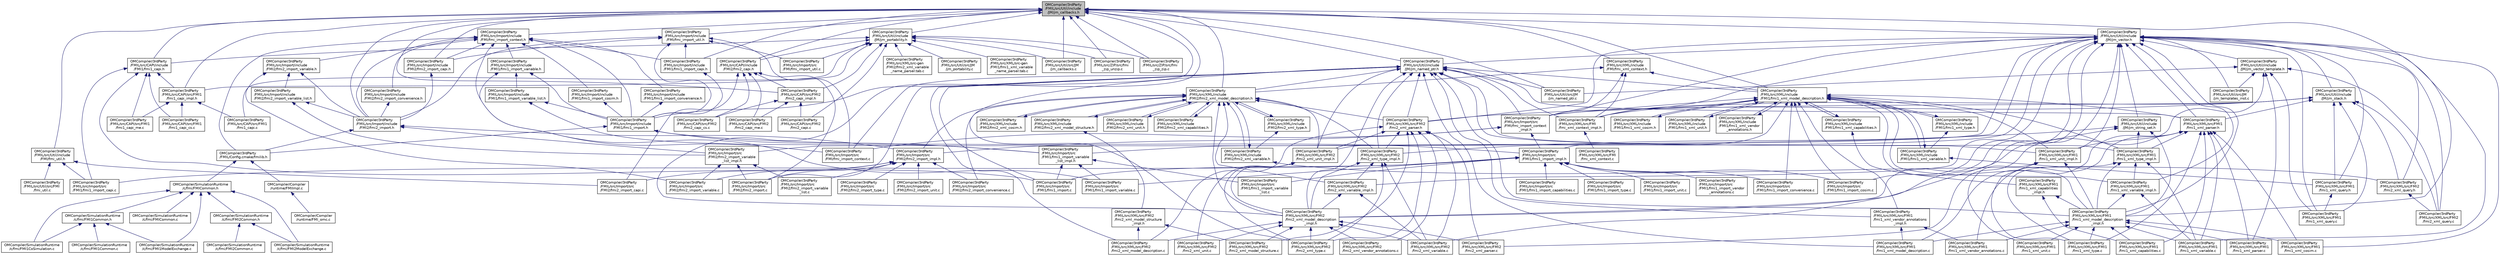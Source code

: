digraph "OMCompiler/3rdParty/FMIL/src/Util/include/JM/jm_callbacks.h"
{
  edge [fontname="Helvetica",fontsize="10",labelfontname="Helvetica",labelfontsize="10"];
  node [fontname="Helvetica",fontsize="10",shape=record];
  Node5 [label="OMCompiler/3rdParty\l/FMIL/src/Util/include\l/JM/jm_callbacks.h",height=0.2,width=0.4,color="black", fillcolor="grey75", style="filled", fontcolor="black"];
  Node5 -> Node6 [dir="back",color="midnightblue",fontsize="10",style="solid",fontname="Helvetica"];
  Node6 [label="OMCompiler/3rdParty\l/FMIL/src/CAPI/include\l/FMI1/fmi1_capi.h",height=0.2,width=0.4,color="black", fillcolor="white", style="filled",URL="$d9/ddf/fmi1__capi_8h.html",tooltip="Public interfaces for the FMI CAPI library. "];
  Node6 -> Node7 [dir="back",color="midnightblue",fontsize="10",style="solid",fontname="Helvetica"];
  Node7 [label="OMCompiler/3rdParty\l/FMIL/src/CAPI/src/FMI1\l/fmi1_capi_cs.c",height=0.2,width=0.4,color="black", fillcolor="white", style="filled",URL="$d7/de8/fmi1__capi__cs_8c.html"];
  Node6 -> Node8 [dir="back",color="midnightblue",fontsize="10",style="solid",fontname="Helvetica"];
  Node8 [label="OMCompiler/3rdParty\l/FMIL/src/CAPI/src/FMI1\l/fmi1_capi_impl.h",height=0.2,width=0.4,color="black", fillcolor="white", style="filled",URL="$d5/d74/fmi1__capi__impl_8h.html"];
  Node8 -> Node9 [dir="back",color="midnightblue",fontsize="10",style="solid",fontname="Helvetica"];
  Node9 [label="OMCompiler/3rdParty\l/FMIL/src/CAPI/src/FMI1\l/fmi1_capi.c",height=0.2,width=0.4,color="black", fillcolor="white", style="filled",URL="$db/da3/fmi1__capi_8c.html"];
  Node8 -> Node7 [dir="back",color="midnightblue",fontsize="10",style="solid",fontname="Helvetica"];
  Node8 -> Node10 [dir="back",color="midnightblue",fontsize="10",style="solid",fontname="Helvetica"];
  Node10 [label="OMCompiler/3rdParty\l/FMIL/src/CAPI/src/FMI1\l/fmi1_capi_me.c",height=0.2,width=0.4,color="black", fillcolor="white", style="filled",URL="$d6/d62/fmi1__capi__me_8c.html"];
  Node6 -> Node10 [dir="back",color="midnightblue",fontsize="10",style="solid",fontname="Helvetica"];
  Node6 -> Node11 [dir="back",color="midnightblue",fontsize="10",style="solid",fontname="Helvetica"];
  Node11 [label="OMCompiler/3rdParty\l/FMIL/src/Import/src\l/FMI1/fmi1_import.c",height=0.2,width=0.4,color="black", fillcolor="white", style="filled",URL="$da/d13/fmi1__import_8c.html"];
  Node6 -> Node12 [dir="back",color="midnightblue",fontsize="10",style="solid",fontname="Helvetica"];
  Node12 [label="OMCompiler/3rdParty\l/FMIL/src/Import/src\l/FMI1/fmi1_import_capi.c",height=0.2,width=0.4,color="black", fillcolor="white", style="filled",URL="$d2/ddd/fmi1__import__capi_8c.html"];
  Node5 -> Node13 [dir="back",color="midnightblue",fontsize="10",style="solid",fontname="Helvetica"];
  Node13 [label="OMCompiler/3rdParty\l/FMIL/src/CAPI/include\l/FMI2/fmi2_capi.h",height=0.2,width=0.4,color="black", fillcolor="white", style="filled",URL="$dc/d0a/fmi2__capi_8h.html",tooltip="Public interfaces for the FMI CAPI library. "];
  Node13 -> Node14 [dir="back",color="midnightblue",fontsize="10",style="solid",fontname="Helvetica"];
  Node14 [label="OMCompiler/3rdParty\l/FMIL/src/CAPI/src/FMI2\l/fmi2_capi_cs.c",height=0.2,width=0.4,color="black", fillcolor="white", style="filled",URL="$d4/d12/fmi2__capi__cs_8c.html"];
  Node13 -> Node15 [dir="back",color="midnightblue",fontsize="10",style="solid",fontname="Helvetica"];
  Node15 [label="OMCompiler/3rdParty\l/FMIL/src/CAPI/src/FMI2\l/fmi2_capi_impl.h",height=0.2,width=0.4,color="black", fillcolor="white", style="filled",URL="$d3/d80/fmi2__capi__impl_8h.html"];
  Node15 -> Node16 [dir="back",color="midnightblue",fontsize="10",style="solid",fontname="Helvetica"];
  Node16 [label="OMCompiler/3rdParty\l/FMIL/src/CAPI/src/FMI2\l/fmi2_capi.c",height=0.2,width=0.4,color="black", fillcolor="white", style="filled",URL="$d2/d69/fmi2__capi_8c.html"];
  Node15 -> Node14 [dir="back",color="midnightblue",fontsize="10",style="solid",fontname="Helvetica"];
  Node15 -> Node17 [dir="back",color="midnightblue",fontsize="10",style="solid",fontname="Helvetica"];
  Node17 [label="OMCompiler/3rdParty\l/FMIL/src/CAPI/src/FMI2\l/fmi2_capi_me.c",height=0.2,width=0.4,color="black", fillcolor="white", style="filled",URL="$d4/da0/fmi2__capi__me_8c.html"];
  Node13 -> Node17 [dir="back",color="midnightblue",fontsize="10",style="solid",fontname="Helvetica"];
  Node13 -> Node18 [dir="back",color="midnightblue",fontsize="10",style="solid",fontname="Helvetica"];
  Node18 [label="OMCompiler/3rdParty\l/FMIL/src/Import/src\l/FMI2/fmi2_import.c",height=0.2,width=0.4,color="black", fillcolor="white", style="filled",URL="$d3/df2/fmi2__import_8c.html"];
  Node13 -> Node19 [dir="back",color="midnightblue",fontsize="10",style="solid",fontname="Helvetica"];
  Node19 [label="OMCompiler/3rdParty\l/FMIL/src/Import/src\l/FMI2/fmi2_import_capi.c",height=0.2,width=0.4,color="black", fillcolor="white", style="filled",URL="$d0/de2/fmi2__import__capi_8c.html"];
  Node5 -> Node8 [dir="back",color="midnightblue",fontsize="10",style="solid",fontname="Helvetica"];
  Node5 -> Node15 [dir="back",color="midnightblue",fontsize="10",style="solid",fontname="Helvetica"];
  Node5 -> Node20 [dir="back",color="midnightblue",fontsize="10",style="solid",fontname="Helvetica"];
  Node20 [label="OMCompiler/3rdParty\l/FMIL/src/Import/include\l/FMI/fmi_import_context.h",height=0.2,width=0.4,color="black", fillcolor="white", style="filled",URL="$d9/de4/fmi__import__context_8h.html",tooltip="Import context is the entry point to the library. It is used to initialize, unzip, get FMI version and start parsing. "];
  Node20 -> Node21 [dir="back",color="midnightblue",fontsize="10",style="solid",fontname="Helvetica"];
  Node21 [label="OMCompiler/3rdParty\l/FMIL/Config.cmake/fmilib.h",height=0.2,width=0.4,color="black", fillcolor="white", style="filled",URL="$db/d4e/fmilib_8h.html",tooltip="Include file to be used in client applications of the FMI Library. "];
  Node21 -> Node22 [dir="back",color="midnightblue",fontsize="10",style="solid",fontname="Helvetica"];
  Node22 [label="OMCompiler/Compiler\l/runtime/FMIImpl.c",height=0.2,width=0.4,color="black", fillcolor="white", style="filled",URL="$df/d24/_f_m_i_impl_8c.html"];
  Node22 -> Node23 [dir="back",color="midnightblue",fontsize="10",style="solid",fontname="Helvetica"];
  Node23 [label="OMCompiler/Compiler\l/runtime/FMI_omc.c",height=0.2,width=0.4,color="black", fillcolor="white", style="filled",URL="$df/d35/_f_m_i__omc_8c.html"];
  Node21 -> Node24 [dir="back",color="midnightblue",fontsize="10",style="solid",fontname="Helvetica"];
  Node24 [label="OMCompiler/SimulationRuntime\l/c/fmi/FMICommon.h",height=0.2,width=0.4,color="black", fillcolor="white", style="filled",URL="$d7/d39/_f_m_i_common_8h.html"];
  Node24 -> Node25 [dir="back",color="midnightblue",fontsize="10",style="solid",fontname="Helvetica"];
  Node25 [label="OMCompiler/SimulationRuntime\l/c/fmi/FMI1Common.h",height=0.2,width=0.4,color="black", fillcolor="white", style="filled",URL="$d3/d64/_f_m_i1_common_8h.html"];
  Node25 -> Node26 [dir="back",color="midnightblue",fontsize="10",style="solid",fontname="Helvetica"];
  Node26 [label="OMCompiler/SimulationRuntime\l/c/fmi/FMI1Common.c",height=0.2,width=0.4,color="black", fillcolor="white", style="filled",URL="$de/dca/_f_m_i1_common_8c.html"];
  Node25 -> Node27 [dir="back",color="midnightblue",fontsize="10",style="solid",fontname="Helvetica"];
  Node27 [label="OMCompiler/SimulationRuntime\l/c/fmi/FMI1CoSimulation.c",height=0.2,width=0.4,color="black", fillcolor="white", style="filled",URL="$d5/d4a/_f_m_i1_co_simulation_8c.html"];
  Node25 -> Node28 [dir="back",color="midnightblue",fontsize="10",style="solid",fontname="Helvetica"];
  Node28 [label="OMCompiler/SimulationRuntime\l/c/fmi/FMI1ModelExchange.c",height=0.2,width=0.4,color="black", fillcolor="white", style="filled",URL="$db/d07/_f_m_i1_model_exchange_8c.html"];
  Node24 -> Node27 [dir="back",color="midnightblue",fontsize="10",style="solid",fontname="Helvetica"];
  Node24 -> Node28 [dir="back",color="midnightblue",fontsize="10",style="solid",fontname="Helvetica"];
  Node24 -> Node29 [dir="back",color="midnightblue",fontsize="10",style="solid",fontname="Helvetica"];
  Node29 [label="OMCompiler/SimulationRuntime\l/c/fmi/FMI2Common.h",height=0.2,width=0.4,color="black", fillcolor="white", style="filled",URL="$d7/d17/_f_m_i2_common_8h.html"];
  Node29 -> Node30 [dir="back",color="midnightblue",fontsize="10",style="solid",fontname="Helvetica"];
  Node30 [label="OMCompiler/SimulationRuntime\l/c/fmi/FMI2Common.c",height=0.2,width=0.4,color="black", fillcolor="white", style="filled",URL="$de/dda/_f_m_i2_common_8c.html"];
  Node29 -> Node31 [dir="back",color="midnightblue",fontsize="10",style="solid",fontname="Helvetica"];
  Node31 [label="OMCompiler/SimulationRuntime\l/c/fmi/FMI2ModelExchange.c",height=0.2,width=0.4,color="black", fillcolor="white", style="filled",URL="$de/d1d/_f_m_i2_model_exchange_8c.html"];
  Node24 -> Node31 [dir="back",color="midnightblue",fontsize="10",style="solid",fontname="Helvetica"];
  Node24 -> Node32 [dir="back",color="midnightblue",fontsize="10",style="solid",fontname="Helvetica"];
  Node32 [label="OMCompiler/SimulationRuntime\l/c/fmi/FMICommon.c",height=0.2,width=0.4,color="black", fillcolor="white", style="filled",URL="$d1/de4/_f_m_i_common_8c.html"];
  Node20 -> Node33 [dir="back",color="midnightblue",fontsize="10",style="solid",fontname="Helvetica"];
  Node33 [label="OMCompiler/3rdParty\l/FMIL/src/Import/include\l/FMI1/fmi1_import.h",height=0.2,width=0.4,color="black", fillcolor="white", style="filled",URL="$d2/d2f/fmi1__import_8h.html",tooltip="Public interface to the FMI import C-library. "];
  Node33 -> Node21 [dir="back",color="midnightblue",fontsize="10",style="solid",fontname="Helvetica"];
  Node33 -> Node34 [dir="back",color="midnightblue",fontsize="10",style="solid",fontname="Helvetica"];
  Node34 [label="OMCompiler/3rdParty\l/FMIL/src/Import/src\l/FMI1/fmi1_import_impl.h",height=0.2,width=0.4,color="black", fillcolor="white", style="filled",URL="$d8/d74/fmi1__import__impl_8h.html"];
  Node34 -> Node11 [dir="back",color="midnightblue",fontsize="10",style="solid",fontname="Helvetica"];
  Node34 -> Node35 [dir="back",color="midnightblue",fontsize="10",style="solid",fontname="Helvetica"];
  Node35 [label="OMCompiler/3rdParty\l/FMIL/src/Import/src\l/FMI1/fmi1_import_capabilities.c",height=0.2,width=0.4,color="black", fillcolor="white", style="filled",URL="$df/d8f/fmi1__import__capabilities_8c.html"];
  Node34 -> Node12 [dir="back",color="midnightblue",fontsize="10",style="solid",fontname="Helvetica"];
  Node34 -> Node36 [dir="back",color="midnightblue",fontsize="10",style="solid",fontname="Helvetica"];
  Node36 [label="OMCompiler/3rdParty\l/FMIL/src/Import/src\l/FMI1/fmi1_import_convenience.c",height=0.2,width=0.4,color="black", fillcolor="white", style="filled",URL="$dc/d11/fmi1__import__convenience_8c.html"];
  Node34 -> Node37 [dir="back",color="midnightblue",fontsize="10",style="solid",fontname="Helvetica"];
  Node37 [label="OMCompiler/3rdParty\l/FMIL/src/Import/src\l/FMI1/fmi1_import_cosim.c",height=0.2,width=0.4,color="black", fillcolor="white", style="filled",URL="$d5/d95/fmi1__import__cosim_8c.html"];
  Node34 -> Node38 [dir="back",color="midnightblue",fontsize="10",style="solid",fontname="Helvetica"];
  Node38 [label="OMCompiler/3rdParty\l/FMIL/src/Import/src\l/FMI1/fmi1_import_type.c",height=0.2,width=0.4,color="black", fillcolor="white", style="filled",URL="$dd/dd9/fmi1__import__type_8c.html"];
  Node34 -> Node39 [dir="back",color="midnightblue",fontsize="10",style="solid",fontname="Helvetica"];
  Node39 [label="OMCompiler/3rdParty\l/FMIL/src/Import/src\l/FMI1/fmi1_import_unit.c",height=0.2,width=0.4,color="black", fillcolor="white", style="filled",URL="$dd/d32/fmi1__import__unit_8c.html"];
  Node34 -> Node40 [dir="back",color="midnightblue",fontsize="10",style="solid",fontname="Helvetica"];
  Node40 [label="OMCompiler/3rdParty\l/FMIL/src/Import/src\l/FMI1/fmi1_import_variable.c",height=0.2,width=0.4,color="black", fillcolor="white", style="filled",URL="$d2/d8e/fmi1__import__variable_8c.html",tooltip="Methods to handle fmi1_import_variable_t. "];
  Node34 -> Node41 [dir="back",color="midnightblue",fontsize="10",style="solid",fontname="Helvetica"];
  Node41 [label="OMCompiler/3rdParty\l/FMIL/src/Import/src\l/FMI1/fmi1_import_variable\l_list.c",height=0.2,width=0.4,color="black", fillcolor="white", style="filled",URL="$d0/d91/fmi1__import__variable__list_8c.html"];
  Node34 -> Node42 [dir="back",color="midnightblue",fontsize="10",style="solid",fontname="Helvetica"];
  Node42 [label="OMCompiler/3rdParty\l/FMIL/src/Import/src\l/FMI1/fmi1_import_vendor\l_annotations.c",height=0.2,width=0.4,color="black", fillcolor="white", style="filled",URL="$db/d4e/fmi1__import__vendor__annotations_8c.html"];
  Node33 -> Node43 [dir="back",color="midnightblue",fontsize="10",style="solid",fontname="Helvetica"];
  Node43 [label="OMCompiler/3rdParty\l/FMIL/src/Import/src\l/FMI1/fmi1_import_variable\l_list_impl.h",height=0.2,width=0.4,color="black", fillcolor="white", style="filled",URL="$dd/d33/fmi1__import__variable__list__impl_8h.html"];
  Node43 -> Node11 [dir="back",color="midnightblue",fontsize="10",style="solid",fontname="Helvetica"];
  Node43 -> Node40 [dir="back",color="midnightblue",fontsize="10",style="solid",fontname="Helvetica"];
  Node43 -> Node41 [dir="back",color="midnightblue",fontsize="10",style="solid",fontname="Helvetica"];
  Node20 -> Node44 [dir="back",color="midnightblue",fontsize="10",style="solid",fontname="Helvetica"];
  Node44 [label="OMCompiler/3rdParty\l/FMIL/src/Import/include\l/FMI1/fmi1_import_variable.h",height=0.2,width=0.4,color="black", fillcolor="white", style="filled",URL="$da/d33/fmi1__import__variable_8h.html",tooltip="Public interface to the FMI import C-library. Handling of model variables. "];
  Node44 -> Node33 [dir="back",color="midnightblue",fontsize="10",style="solid",fontname="Helvetica"];
  Node44 -> Node45 [dir="back",color="midnightblue",fontsize="10",style="solid",fontname="Helvetica"];
  Node45 [label="OMCompiler/3rdParty\l/FMIL/src/Import/include\l/FMI1/fmi1_import_variable_list.h",height=0.2,width=0.4,color="black", fillcolor="white", style="filled",URL="$dd/d89/fmi1__import__variable__list_8h.html",tooltip="Public interface to the FMI XML C-library. Handling of variable lists. "];
  Node45 -> Node33 [dir="back",color="midnightblue",fontsize="10",style="solid",fontname="Helvetica"];
  Node45 -> Node43 [dir="back",color="midnightblue",fontsize="10",style="solid",fontname="Helvetica"];
  Node44 -> Node40 [dir="back",color="midnightblue",fontsize="10",style="solid",fontname="Helvetica"];
  Node20 -> Node46 [dir="back",color="midnightblue",fontsize="10",style="solid",fontname="Helvetica"];
  Node46 [label="OMCompiler/3rdParty\l/FMIL/src/Import/include\l/FMI1/fmi1_import_capi.h",height=0.2,width=0.4,color="black", fillcolor="white", style="filled",URL="$d6/dfc/fmi1__import__capi_8h.html"];
  Node46 -> Node33 [dir="back",color="midnightblue",fontsize="10",style="solid",fontname="Helvetica"];
  Node20 -> Node47 [dir="back",color="midnightblue",fontsize="10",style="solid",fontname="Helvetica"];
  Node47 [label="OMCompiler/3rdParty\l/FMIL/src/Import/include\l/FMI1/fmi1_import_convenience.h",height=0.2,width=0.4,color="black", fillcolor="white", style="filled",URL="$d6/d66/fmi1__import__convenience_8h.html",tooltip="Public interface to the FMI import C-library. Convenience functions. "];
  Node47 -> Node33 [dir="back",color="midnightblue",fontsize="10",style="solid",fontname="Helvetica"];
  Node20 -> Node48 [dir="back",color="midnightblue",fontsize="10",style="solid",fontname="Helvetica"];
  Node48 [label="OMCompiler/3rdParty\l/FMIL/src/Import/include\l/FMI1/fmi1_import_cosim.h",height=0.2,width=0.4,color="black", fillcolor="white", style="filled",URL="$de/de5/fmi1__import__cosim_8h.html"];
  Node48 -> Node33 [dir="back",color="midnightblue",fontsize="10",style="solid",fontname="Helvetica"];
  Node20 -> Node49 [dir="back",color="midnightblue",fontsize="10",style="solid",fontname="Helvetica"];
  Node49 [label="OMCompiler/3rdParty\l/FMIL/src/Import/include\l/FMI2/fmi2_import.h",height=0.2,width=0.4,color="black", fillcolor="white", style="filled",URL="$d6/d11/fmi2__import_8h.html",tooltip="Public interface to the FMI import C-library. "];
  Node49 -> Node21 [dir="back",color="midnightblue",fontsize="10",style="solid",fontname="Helvetica"];
  Node49 -> Node50 [dir="back",color="midnightblue",fontsize="10",style="solid",fontname="Helvetica"];
  Node50 [label="OMCompiler/3rdParty\l/FMIL/src/Import/src\l/FMI2/fmi2_import_impl.h",height=0.2,width=0.4,color="black", fillcolor="white", style="filled",URL="$d2/dd7/fmi2__import__impl_8h.html"];
  Node50 -> Node18 [dir="back",color="midnightblue",fontsize="10",style="solid",fontname="Helvetica"];
  Node50 -> Node19 [dir="back",color="midnightblue",fontsize="10",style="solid",fontname="Helvetica"];
  Node50 -> Node51 [dir="back",color="midnightblue",fontsize="10",style="solid",fontname="Helvetica"];
  Node51 [label="OMCompiler/3rdParty\l/FMIL/src/Import/src\l/FMI2/fmi2_import_convenience.c",height=0.2,width=0.4,color="black", fillcolor="white", style="filled",URL="$de/d3e/fmi2__import__convenience_8c.html"];
  Node50 -> Node52 [dir="back",color="midnightblue",fontsize="10",style="solid",fontname="Helvetica"];
  Node52 [label="OMCompiler/3rdParty\l/FMIL/src/Import/src\l/FMI2/fmi2_import_type.c",height=0.2,width=0.4,color="black", fillcolor="white", style="filled",URL="$db/d39/fmi2__import__type_8c.html"];
  Node50 -> Node53 [dir="back",color="midnightblue",fontsize="10",style="solid",fontname="Helvetica"];
  Node53 [label="OMCompiler/3rdParty\l/FMIL/src/Import/src\l/FMI2/fmi2_import_unit.c",height=0.2,width=0.4,color="black", fillcolor="white", style="filled",URL="$da/d5e/fmi2__import__unit_8c.html"];
  Node50 -> Node54 [dir="back",color="midnightblue",fontsize="10",style="solid",fontname="Helvetica"];
  Node54 [label="OMCompiler/3rdParty\l/FMIL/src/Import/src\l/FMI2/fmi2_import_variable.c",height=0.2,width=0.4,color="black", fillcolor="white", style="filled",URL="$d7/d5f/fmi2__import__variable_8c.html",tooltip="Methods to handle fmi2_import_variable_t. "];
  Node50 -> Node55 [dir="back",color="midnightblue",fontsize="10",style="solid",fontname="Helvetica"];
  Node55 [label="OMCompiler/3rdParty\l/FMIL/src/Import/src\l/FMI2/fmi2_import_variable\l_list.c",height=0.2,width=0.4,color="black", fillcolor="white", style="filled",URL="$d4/d63/fmi2__import__variable__list_8c.html"];
  Node49 -> Node56 [dir="back",color="midnightblue",fontsize="10",style="solid",fontname="Helvetica"];
  Node56 [label="OMCompiler/3rdParty\l/FMIL/src/Import/src\l/FMI2/fmi2_import_variable\l_list_impl.h",height=0.2,width=0.4,color="black", fillcolor="white", style="filled",URL="$da/dd3/fmi2__import__variable__list__impl_8h.html"];
  Node56 -> Node18 [dir="back",color="midnightblue",fontsize="10",style="solid",fontname="Helvetica"];
  Node56 -> Node54 [dir="back",color="midnightblue",fontsize="10",style="solid",fontname="Helvetica"];
  Node56 -> Node55 [dir="back",color="midnightblue",fontsize="10",style="solid",fontname="Helvetica"];
  Node20 -> Node57 [dir="back",color="midnightblue",fontsize="10",style="solid",fontname="Helvetica"];
  Node57 [label="OMCompiler/3rdParty\l/FMIL/src/Import/include\l/FMI2/fmi2_import_variable.h",height=0.2,width=0.4,color="black", fillcolor="white", style="filled",URL="$d1/da2/fmi2__import__variable_8h.html",tooltip="Public interface to the FMI import C-library. Handling of model variables. "];
  Node57 -> Node49 [dir="back",color="midnightblue",fontsize="10",style="solid",fontname="Helvetica"];
  Node57 -> Node58 [dir="back",color="midnightblue",fontsize="10",style="solid",fontname="Helvetica"];
  Node58 [label="OMCompiler/3rdParty\l/FMIL/src/Import/include\l/FMI2/fmi2_import_variable_list.h",height=0.2,width=0.4,color="black", fillcolor="white", style="filled",URL="$da/d11/fmi2__import__variable__list_8h.html",tooltip="Public interface to the FMI XML C-library. Handling of variable lists. "];
  Node58 -> Node49 [dir="back",color="midnightblue",fontsize="10",style="solid",fontname="Helvetica"];
  Node58 -> Node56 [dir="back",color="midnightblue",fontsize="10",style="solid",fontname="Helvetica"];
  Node57 -> Node54 [dir="back",color="midnightblue",fontsize="10",style="solid",fontname="Helvetica"];
  Node20 -> Node59 [dir="back",color="midnightblue",fontsize="10",style="solid",fontname="Helvetica"];
  Node59 [label="OMCompiler/3rdParty\l/FMIL/src/Import/include\l/FMI2/fmi2_import_capi.h",height=0.2,width=0.4,color="black", fillcolor="white", style="filled",URL="$db/d55/fmi2__import__capi_8h.html"];
  Node59 -> Node49 [dir="back",color="midnightblue",fontsize="10",style="solid",fontname="Helvetica"];
  Node20 -> Node60 [dir="back",color="midnightblue",fontsize="10",style="solid",fontname="Helvetica"];
  Node60 [label="OMCompiler/3rdParty\l/FMIL/src/Import/include\l/FMI2/fmi2_import_convenience.h",height=0.2,width=0.4,color="black", fillcolor="white", style="filled",URL="$d7/d98/fmi2__import__convenience_8h.html",tooltip="Public interface to the FMI import C-library. Convenience functions. "];
  Node60 -> Node49 [dir="back",color="midnightblue",fontsize="10",style="solid",fontname="Helvetica"];
  Node20 -> Node61 [dir="back",color="midnightblue",fontsize="10",style="solid",fontname="Helvetica"];
  Node61 [label="OMCompiler/3rdParty\l/FMIL/src/Import/src\l/FMI/fmi_import_context.c",height=0.2,width=0.4,color="black", fillcolor="white", style="filled",URL="$dd/d3b/fmi__import__context_8c.html"];
  Node5 -> Node62 [dir="back",color="midnightblue",fontsize="10",style="solid",fontname="Helvetica"];
  Node62 [label="OMCompiler/3rdParty\l/FMIL/src/Import/include\l/FMI/fmi_import_util.h",height=0.2,width=0.4,color="black", fillcolor="white", style="filled",URL="$d0/d4f/fmi__import__util_8h.html"];
  Node62 -> Node33 [dir="back",color="midnightblue",fontsize="10",style="solid",fontname="Helvetica"];
  Node62 -> Node46 [dir="back",color="midnightblue",fontsize="10",style="solid",fontname="Helvetica"];
  Node62 -> Node49 [dir="back",color="midnightblue",fontsize="10",style="solid",fontname="Helvetica"];
  Node62 -> Node59 [dir="back",color="midnightblue",fontsize="10",style="solid",fontname="Helvetica"];
  Node62 -> Node61 [dir="back",color="midnightblue",fontsize="10",style="solid",fontname="Helvetica"];
  Node62 -> Node63 [dir="back",color="midnightblue",fontsize="10",style="solid",fontname="Helvetica"];
  Node63 [label="OMCompiler/3rdParty\l/FMIL/src/Import/src\l/FMI/fmi_import_util.c",height=0.2,width=0.4,color="black", fillcolor="white", style="filled",URL="$d4/d35/fmi__import__util_8c.html"];
  Node5 -> Node33 [dir="back",color="midnightblue",fontsize="10",style="solid",fontname="Helvetica"];
  Node5 -> Node46 [dir="back",color="midnightblue",fontsize="10",style="solid",fontname="Helvetica"];
  Node5 -> Node49 [dir="back",color="midnightblue",fontsize="10",style="solid",fontname="Helvetica"];
  Node5 -> Node59 [dir="back",color="midnightblue",fontsize="10",style="solid",fontname="Helvetica"];
  Node5 -> Node64 [dir="back",color="midnightblue",fontsize="10",style="solid",fontname="Helvetica"];
  Node64 [label="OMCompiler/3rdParty\l/FMIL/src/Util/include\l/FMI/fmi_util.h",height=0.2,width=0.4,color="black", fillcolor="white", style="filled",URL="$df/dcc/fmi__util_8h.html",tooltip="Some low-level utility functions suitable for all standards. "];
  Node64 -> Node12 [dir="back",color="midnightblue",fontsize="10",style="solid",fontname="Helvetica"];
  Node64 -> Node19 [dir="back",color="midnightblue",fontsize="10",style="solid",fontname="Helvetica"];
  Node64 -> Node65 [dir="back",color="midnightblue",fontsize="10",style="solid",fontname="Helvetica"];
  Node65 [label="OMCompiler/3rdParty\l/FMIL/src/Util/src/FMI\l/fmi_util.c",height=0.2,width=0.4,color="black", fillcolor="white", style="filled",URL="$d3/d9f/fmi__util_8c.html"];
  Node5 -> Node66 [dir="back",color="midnightblue",fontsize="10",style="solid",fontname="Helvetica"];
  Node66 [label="OMCompiler/3rdParty\l/FMIL/src/Util/include\l/JM/jm_vector.h",height=0.2,width=0.4,color="black", fillcolor="white", style="filled",URL="$d9/d78/jm__vector_8h.html"];
  Node66 -> Node67 [dir="back",color="midnightblue",fontsize="10",style="solid",fontname="Helvetica"];
  Node67 [label="OMCompiler/3rdParty\l/FMIL/src/Import/src\l/FMI/fmi_import_context\l_impl.h",height=0.2,width=0.4,color="black", fillcolor="white", style="filled",URL="$d8/d00/fmi__import__context__impl_8h.html"];
  Node67 -> Node61 [dir="back",color="midnightblue",fontsize="10",style="solid",fontname="Helvetica"];
  Node67 -> Node34 [dir="back",color="midnightblue",fontsize="10",style="solid",fontname="Helvetica"];
  Node67 -> Node50 [dir="back",color="midnightblue",fontsize="10",style="solid",fontname="Helvetica"];
  Node66 -> Node43 [dir="back",color="midnightblue",fontsize="10",style="solid",fontname="Helvetica"];
  Node66 -> Node37 [dir="back",color="midnightblue",fontsize="10",style="solid",fontname="Helvetica"];
  Node66 -> Node56 [dir="back",color="midnightblue",fontsize="10",style="solid",fontname="Helvetica"];
  Node66 -> Node68 [dir="back",color="midnightblue",fontsize="10",style="solid",fontname="Helvetica"];
  Node68 [label="OMCompiler/3rdParty\l/FMIL/src/Util/include\l/JM/jm_named_ptr.h",height=0.2,width=0.4,color="black", fillcolor="white", style="filled",URL="$d8/d33/jm__named__ptr_8h.html"];
  Node68 -> Node61 [dir="back",color="midnightblue",fontsize="10",style="solid",fontname="Helvetica"];
  Node68 -> Node67 [dir="back",color="midnightblue",fontsize="10",style="solid",fontname="Helvetica"];
  Node68 -> Node11 [dir="back",color="midnightblue",fontsize="10",style="solid",fontname="Helvetica"];
  Node68 -> Node18 [dir="back",color="midnightblue",fontsize="10",style="solid",fontname="Helvetica"];
  Node68 -> Node69 [dir="back",color="midnightblue",fontsize="10",style="solid",fontname="Helvetica"];
  Node69 [label="OMCompiler/3rdParty\l/FMIL/src/Util/src/JM\l/jm_named_ptr.c",height=0.2,width=0.4,color="black", fillcolor="white", style="filled",URL="$d8/d70/jm__named__ptr_8c.html"];
  Node68 -> Node70 [dir="back",color="midnightblue",fontsize="10",style="solid",fontname="Helvetica"];
  Node70 [label="OMCompiler/3rdParty\l/FMIL/src/XML/include\l/FMI1/fmi1_xml_model_description.h",height=0.2,width=0.4,color="black", fillcolor="white", style="filled",URL="$d9/d25/fmi1__xml__model__description_8h.html",tooltip="Public interface to the FMI XML C-library. "];
  Node70 -> Node67 [dir="back",color="midnightblue",fontsize="10",style="solid",fontname="Helvetica"];
  Node70 -> Node34 [dir="back",color="midnightblue",fontsize="10",style="solid",fontname="Helvetica"];
  Node70 -> Node36 [dir="back",color="midnightblue",fontsize="10",style="solid",fontname="Helvetica"];
  Node70 -> Node37 [dir="back",color="midnightblue",fontsize="10",style="solid",fontname="Helvetica"];
  Node70 -> Node71 [dir="back",color="midnightblue",fontsize="10",style="solid",fontname="Helvetica"];
  Node71 [label="OMCompiler/3rdParty\l/FMIL/src/XML/include\l/FMI1/fmi1_xml_capabilities.h",height=0.2,width=0.4,color="black", fillcolor="white", style="filled",URL="$dd/d6d/fmi1__xml__capabilities_8h.html"];
  Node71 -> Node70 [dir="back",color="midnightblue",fontsize="10",style="solid",fontname="Helvetica"];
  Node71 -> Node72 [dir="back",color="midnightblue",fontsize="10",style="solid",fontname="Helvetica"];
  Node72 [label="OMCompiler/3rdParty\l/FMIL/src/XML/src/FMI1\l/fmi1_xml_capabilities\l_impl.h",height=0.2,width=0.4,color="black", fillcolor="white", style="filled",URL="$d2/d6d/fmi1__xml__capabilities__impl_8h.html"];
  Node72 -> Node73 [dir="back",color="midnightblue",fontsize="10",style="solid",fontname="Helvetica"];
  Node73 [label="OMCompiler/3rdParty\l/FMIL/src/XML/src/FMI1\l/fmi1_xml_capabilities.c",height=0.2,width=0.4,color="black", fillcolor="white", style="filled",URL="$d8/d3b/fmi1__xml__capabilities_8c.html"];
  Node72 -> Node74 [dir="back",color="midnightblue",fontsize="10",style="solid",fontname="Helvetica"];
  Node74 [label="OMCompiler/3rdParty\l/FMIL/src/XML/src/FMI1\l/fmi1_xml_model_description\l_impl.h",height=0.2,width=0.4,color="black", fillcolor="white", style="filled",URL="$df/da7/fmi1__xml__model__description__impl_8h.html"];
  Node74 -> Node73 [dir="back",color="midnightblue",fontsize="10",style="solid",fontname="Helvetica"];
  Node74 -> Node75 [dir="back",color="midnightblue",fontsize="10",style="solid",fontname="Helvetica"];
  Node75 [label="OMCompiler/3rdParty\l/FMIL/src/XML/src/FMI1\l/fmi1_xml_cosim.c",height=0.2,width=0.4,color="black", fillcolor="white", style="filled",URL="$db/d5b/fmi1__xml__cosim_8c.html"];
  Node74 -> Node76 [dir="back",color="midnightblue",fontsize="10",style="solid",fontname="Helvetica"];
  Node76 [label="OMCompiler/3rdParty\l/FMIL/src/XML/src/FMI1\l/fmi1_xml_model_description.c",height=0.2,width=0.4,color="black", fillcolor="white", style="filled",URL="$dd/da3/fmi1__xml__model__description_8c.html"];
  Node74 -> Node77 [dir="back",color="midnightblue",fontsize="10",style="solid",fontname="Helvetica"];
  Node77 [label="OMCompiler/3rdParty\l/FMIL/src/XML/src/FMI1\l/fmi1_xml_parser.c",height=0.2,width=0.4,color="black", fillcolor="white", style="filled",URL="$d0/d34/fmi1__xml__parser_8c.html"];
  Node74 -> Node78 [dir="back",color="midnightblue",fontsize="10",style="solid",fontname="Helvetica"];
  Node78 [label="OMCompiler/3rdParty\l/FMIL/src/XML/src/FMI1\l/fmi1_xml_type.c",height=0.2,width=0.4,color="black", fillcolor="white", style="filled",URL="$d2/d37/fmi1__xml__type_8c.html"];
  Node74 -> Node79 [dir="back",color="midnightblue",fontsize="10",style="solid",fontname="Helvetica"];
  Node79 [label="OMCompiler/3rdParty\l/FMIL/src/XML/src/FMI1\l/fmi1_xml_unit.c",height=0.2,width=0.4,color="black", fillcolor="white", style="filled",URL="$da/d8a/fmi1__xml__unit_8c.html"];
  Node74 -> Node80 [dir="back",color="midnightblue",fontsize="10",style="solid",fontname="Helvetica"];
  Node80 [label="OMCompiler/3rdParty\l/FMIL/src/XML/src/FMI1\l/fmi1_xml_variable.c",height=0.2,width=0.4,color="black", fillcolor="white", style="filled",URL="$d9/d42/fmi1__xml__variable_8c.html"];
  Node74 -> Node81 [dir="back",color="midnightblue",fontsize="10",style="solid",fontname="Helvetica"];
  Node81 [label="OMCompiler/3rdParty\l/FMIL/src/XML/src/FMI1\l/fmi1_xml_vendor_annotations.c",height=0.2,width=0.4,color="black", fillcolor="white", style="filled",URL="$de/de6/fmi1__xml__vendor__annotations_8c.html"];
  Node70 -> Node82 [dir="back",color="midnightblue",fontsize="10",style="solid",fontname="Helvetica"];
  Node82 [label="OMCompiler/3rdParty\l/FMIL/src/XML/include\l/FMI1/fmi1_xml_cosim.h",height=0.2,width=0.4,color="black", fillcolor="white", style="filled",URL="$d1/d87/fmi1__xml__cosim_8h.html"];
  Node82 -> Node70 [dir="back",color="midnightblue",fontsize="10",style="solid",fontname="Helvetica"];
  Node70 -> Node83 [dir="back",color="midnightblue",fontsize="10",style="solid",fontname="Helvetica"];
  Node83 [label="OMCompiler/3rdParty\l/FMIL/src/XML/include\l/FMI1/fmi1_xml_type.h",height=0.2,width=0.4,color="black", fillcolor="white", style="filled",URL="$da/da1/fmi1__xml__type_8h.html",tooltip="Public interface to the FMI XML C-library: variable types handling. "];
  Node83 -> Node70 [dir="back",color="midnightblue",fontsize="10",style="solid",fontname="Helvetica"];
  Node83 -> Node84 [dir="back",color="midnightblue",fontsize="10",style="solid",fontname="Helvetica"];
  Node84 [label="OMCompiler/3rdParty\l/FMIL/src/XML/include\l/FMI1/fmi1_xml_variable.h",height=0.2,width=0.4,color="black", fillcolor="white", style="filled",URL="$d5/d36/fmi1__xml__variable_8h.html",tooltip="Public interface to the FMI XML C-library. Handling of model variables. "];
  Node84 -> Node70 [dir="back",color="midnightblue",fontsize="10",style="solid",fontname="Helvetica"];
  Node84 -> Node85 [dir="back",color="midnightblue",fontsize="10",style="solid",fontname="Helvetica"];
  Node85 [label="OMCompiler/3rdParty\l/FMIL/src/XML/src/FMI1\l/fmi1_xml_query.h",height=0.2,width=0.4,color="black", fillcolor="white", style="filled",URL="$d2/d11/fmi1__xml__query_8h.html"];
  Node85 -> Node86 [dir="back",color="midnightblue",fontsize="10",style="solid",fontname="Helvetica"];
  Node86 [label="OMCompiler/3rdParty\l/FMIL/src/XML/src/FMI1\l/fmi1_xml_query.c",height=0.2,width=0.4,color="black", fillcolor="white", style="filled",URL="$d2/dfd/fmi1__xml__query_8c.html"];
  Node70 -> Node87 [dir="back",color="midnightblue",fontsize="10",style="solid",fontname="Helvetica"];
  Node87 [label="OMCompiler/3rdParty\l/FMIL/src/XML/include\l/FMI1/fmi1_xml_unit.h",height=0.2,width=0.4,color="black", fillcolor="white", style="filled",URL="$d6/db6/fmi1__xml__unit_8h.html",tooltip="Public interface to the FMI XML C-library. Handling of variable units. "];
  Node87 -> Node70 [dir="back",color="midnightblue",fontsize="10",style="solid",fontname="Helvetica"];
  Node70 -> Node84 [dir="back",color="midnightblue",fontsize="10",style="solid",fontname="Helvetica"];
  Node70 -> Node88 [dir="back",color="midnightblue",fontsize="10",style="solid",fontname="Helvetica"];
  Node88 [label="OMCompiler/3rdParty\l/FMIL/src/XML/include\l/FMI1/fmi1_xml_vendor\l_annotations.h",height=0.2,width=0.4,color="black", fillcolor="white", style="filled",URL="$d7/d1f/fmi1__xml__vendor__annotations_8h.html",tooltip="Public interface to the FMI XML C-library. Handling of vendor annotations. "];
  Node88 -> Node70 [dir="back",color="midnightblue",fontsize="10",style="solid",fontname="Helvetica"];
  Node70 -> Node89 [dir="back",color="midnightblue",fontsize="10",style="solid",fontname="Helvetica"];
  Node89 [label="OMCompiler/3rdParty\l/FMIL/src/XML/src/FMI\l/fmi_xml_context_impl.h",height=0.2,width=0.4,color="black", fillcolor="white", style="filled",URL="$d8/dee/fmi__xml__context__impl_8h.html"];
  Node89 -> Node90 [dir="back",color="midnightblue",fontsize="10",style="solid",fontname="Helvetica"];
  Node90 [label="OMCompiler/3rdParty\l/FMIL/src/XML/src/FMI\l/fmi_xml_context.c",height=0.2,width=0.4,color="black", fillcolor="white", style="filled",URL="$d8/ddf/fmi__xml__context_8c.html"];
  Node70 -> Node91 [dir="back",color="midnightblue",fontsize="10",style="solid",fontname="Helvetica"];
  Node91 [label="OMCompiler/3rdParty\l/FMIL/src/XML/src/FMI1\l/fmi1_xml_parser.h",height=0.2,width=0.4,color="black", fillcolor="white", style="filled",URL="$d2/d7d/fmi1__xml__parser_8h.html"];
  Node91 -> Node73 [dir="back",color="midnightblue",fontsize="10",style="solid",fontname="Helvetica"];
  Node91 -> Node92 [dir="back",color="midnightblue",fontsize="10",style="solid",fontname="Helvetica"];
  Node92 [label="OMCompiler/3rdParty\l/FMIL/src/XML/src/FMI1\l/fmi1_xml_unit_impl.h",height=0.2,width=0.4,color="black", fillcolor="white", style="filled",URL="$dd/d45/fmi1__xml__unit__impl_8h.html"];
  Node92 -> Node74 [dir="back",color="midnightblue",fontsize="10",style="solid",fontname="Helvetica"];
  Node92 -> Node78 [dir="back",color="midnightblue",fontsize="10",style="solid",fontname="Helvetica"];
  Node92 -> Node79 [dir="back",color="midnightblue",fontsize="10",style="solid",fontname="Helvetica"];
  Node91 -> Node93 [dir="back",color="midnightblue",fontsize="10",style="solid",fontname="Helvetica"];
  Node93 [label="OMCompiler/3rdParty\l/FMIL/src/XML/src/FMI1\l/fmi1_xml_type_impl.h",height=0.2,width=0.4,color="black", fillcolor="white", style="filled",URL="$d5/d0a/fmi1__xml__type__impl_8h.html"];
  Node93 -> Node74 [dir="back",color="midnightblue",fontsize="10",style="solid",fontname="Helvetica"];
  Node93 -> Node94 [dir="back",color="midnightblue",fontsize="10",style="solid",fontname="Helvetica"];
  Node94 [label="OMCompiler/3rdParty\l/FMIL/src/XML/src/FMI1\l/fmi1_xml_variable_impl.h",height=0.2,width=0.4,color="black", fillcolor="white", style="filled",URL="$da/d8d/fmi1__xml__variable__impl_8h.html"];
  Node94 -> Node74 [dir="back",color="midnightblue",fontsize="10",style="solid",fontname="Helvetica"];
  Node94 -> Node80 [dir="back",color="midnightblue",fontsize="10",style="solid",fontname="Helvetica"];
  Node93 -> Node78 [dir="back",color="midnightblue",fontsize="10",style="solid",fontname="Helvetica"];
  Node93 -> Node80 [dir="back",color="midnightblue",fontsize="10",style="solid",fontname="Helvetica"];
  Node91 -> Node75 [dir="back",color="midnightblue",fontsize="10",style="solid",fontname="Helvetica"];
  Node91 -> Node76 [dir="back",color="midnightblue",fontsize="10",style="solid",fontname="Helvetica"];
  Node91 -> Node77 [dir="back",color="midnightblue",fontsize="10",style="solid",fontname="Helvetica"];
  Node91 -> Node78 [dir="back",color="midnightblue",fontsize="10",style="solid",fontname="Helvetica"];
  Node91 -> Node80 [dir="back",color="midnightblue",fontsize="10",style="solid",fontname="Helvetica"];
  Node91 -> Node81 [dir="back",color="midnightblue",fontsize="10",style="solid",fontname="Helvetica"];
  Node70 -> Node74 [dir="back",color="midnightblue",fontsize="10",style="solid",fontname="Helvetica"];
  Node70 -> Node92 [dir="back",color="midnightblue",fontsize="10",style="solid",fontname="Helvetica"];
  Node70 -> Node93 [dir="back",color="midnightblue",fontsize="10",style="solid",fontname="Helvetica"];
  Node70 -> Node94 [dir="back",color="midnightblue",fontsize="10",style="solid",fontname="Helvetica"];
  Node70 -> Node95 [dir="back",color="midnightblue",fontsize="10",style="solid",fontname="Helvetica"];
  Node95 [label="OMCompiler/3rdParty\l/FMIL/src/XML/src/FMI1\l/fmi1_xml_vendor_annotations\l_impl.h",height=0.2,width=0.4,color="black", fillcolor="white", style="filled",URL="$da/d4d/fmi1__xml__vendor__annotations__impl_8h.html"];
  Node95 -> Node76 [dir="back",color="midnightblue",fontsize="10",style="solid",fontname="Helvetica"];
  Node95 -> Node81 [dir="back",color="midnightblue",fontsize="10",style="solid",fontname="Helvetica"];
  Node68 -> Node96 [dir="back",color="midnightblue",fontsize="10",style="solid",fontname="Helvetica"];
  Node96 [label="OMCompiler/3rdParty\l/FMIL/src/XML/include\l/FMI2/fmi2_xml_model_description.h",height=0.2,width=0.4,color="black", fillcolor="white", style="filled",URL="$d8/d60/fmi2__xml__model__description_8h.html",tooltip="Public interface to the FMI XML C-library. "];
  Node96 -> Node50 [dir="back",color="midnightblue",fontsize="10",style="solid",fontname="Helvetica"];
  Node96 -> Node51 [dir="back",color="midnightblue",fontsize="10",style="solid",fontname="Helvetica"];
  Node96 -> Node97 [dir="back",color="midnightblue",fontsize="10",style="solid",fontname="Helvetica"];
  Node97 [label="OMCompiler/3rdParty\l/FMIL/src/XML/include\l/FMI2/fmi2_xml_capabilities.h",height=0.2,width=0.4,color="black", fillcolor="white", style="filled",URL="$d8/d30/fmi2__xml__capabilities_8h.html"];
  Node97 -> Node96 [dir="back",color="midnightblue",fontsize="10",style="solid",fontname="Helvetica"];
  Node96 -> Node98 [dir="back",color="midnightblue",fontsize="10",style="solid",fontname="Helvetica"];
  Node98 [label="OMCompiler/3rdParty\l/FMIL/src/XML/include\l/FMI2/fmi2_xml_cosim.h",height=0.2,width=0.4,color="black", fillcolor="white", style="filled",URL="$dc/d0b/fmi2__xml__cosim_8h.html"];
  Node98 -> Node96 [dir="back",color="midnightblue",fontsize="10",style="solid",fontname="Helvetica"];
  Node96 -> Node99 [dir="back",color="midnightblue",fontsize="10",style="solid",fontname="Helvetica"];
  Node99 [label="OMCompiler/3rdParty\l/FMIL/src/XML/include\l/FMI2/fmi2_xml_type.h",height=0.2,width=0.4,color="black", fillcolor="white", style="filled",URL="$d6/d34/fmi2__xml__type_8h.html",tooltip="Public interface to the FMI XML C-library: variable types handling. "];
  Node99 -> Node96 [dir="back",color="midnightblue",fontsize="10",style="solid",fontname="Helvetica"];
  Node99 -> Node100 [dir="back",color="midnightblue",fontsize="10",style="solid",fontname="Helvetica"];
  Node100 [label="OMCompiler/3rdParty\l/FMIL/src/XML/include\l/FMI2/fmi2_xml_variable.h",height=0.2,width=0.4,color="black", fillcolor="white", style="filled",URL="$da/d95/fmi2__xml__variable_8h.html",tooltip="Public interface to the FMI XML C-library. Handling of model variables. "];
  Node100 -> Node96 [dir="back",color="midnightblue",fontsize="10",style="solid",fontname="Helvetica"];
  Node100 -> Node101 [dir="back",color="midnightblue",fontsize="10",style="solid",fontname="Helvetica"];
  Node101 [label="OMCompiler/3rdParty\l/FMIL/src/XML/src/FMI2\l/fmi2_xml_query.h",height=0.2,width=0.4,color="black", fillcolor="white", style="filled",URL="$da/d1c/fmi2__xml__query_8h.html"];
  Node101 -> Node102 [dir="back",color="midnightblue",fontsize="10",style="solid",fontname="Helvetica"];
  Node102 [label="OMCompiler/3rdParty\l/FMIL/src/XML/src/FMI2\l/fmi2_xml_query.c",height=0.2,width=0.4,color="black", fillcolor="white", style="filled",URL="$d9/d3b/fmi2__xml__query_8c.html"];
  Node96 -> Node103 [dir="back",color="midnightblue",fontsize="10",style="solid",fontname="Helvetica"];
  Node103 [label="OMCompiler/3rdParty\l/FMIL/src/XML/include\l/FMI2/fmi2_xml_unit.h",height=0.2,width=0.4,color="black", fillcolor="white", style="filled",URL="$d5/d19/fmi2__xml__unit_8h.html",tooltip="Public interface to the FMI XML C-library. Handling of variable units. "];
  Node103 -> Node96 [dir="back",color="midnightblue",fontsize="10",style="solid",fontname="Helvetica"];
  Node96 -> Node100 [dir="back",color="midnightblue",fontsize="10",style="solid",fontname="Helvetica"];
  Node96 -> Node104 [dir="back",color="midnightblue",fontsize="10",style="solid",fontname="Helvetica"];
  Node104 [label="OMCompiler/3rdParty\l/FMIL/src/XML/include\l/FMI2/fmi2_xml_model_structure.h",height=0.2,width=0.4,color="black", fillcolor="white", style="filled",URL="$df/d50/fmi2__xml__model__structure_8h.html",tooltip="Public interface to the FMI XML C-library. Handling of vendor annotations. "];
  Node104 -> Node96 [dir="back",color="midnightblue",fontsize="10",style="solid",fontname="Helvetica"];
  Node104 -> Node105 [dir="back",color="midnightblue",fontsize="10",style="solid",fontname="Helvetica"];
  Node105 [label="OMCompiler/3rdParty\l/FMIL/src/XML/src/FMI2\l/fmi2_xml_model_structure\l_impl.h",height=0.2,width=0.4,color="black", fillcolor="white", style="filled",URL="$d1/d18/fmi2__xml__model__structure__impl_8h.html",tooltip="Private header file. Definitions for the model structure interface. "];
  Node105 -> Node106 [dir="back",color="midnightblue",fontsize="10",style="solid",fontname="Helvetica"];
  Node106 [label="OMCompiler/3rdParty\l/FMIL/src/XML/src/FMI2\l/fmi2_xml_model_description.c",height=0.2,width=0.4,color="black", fillcolor="white", style="filled",URL="$dc/d54/fmi2__xml__model__description_8c.html"];
  Node105 -> Node107 [dir="back",color="midnightblue",fontsize="10",style="solid",fontname="Helvetica"];
  Node107 [label="OMCompiler/3rdParty\l/FMIL/src/XML/src/FMI2\l/fmi2_xml_model_structure.c",height=0.2,width=0.4,color="black", fillcolor="white", style="filled",URL="$d4/d3e/fmi2__xml__model__structure_8c.html",tooltip="Implementation for the model structure interface. "];
  Node96 -> Node108 [dir="back",color="midnightblue",fontsize="10",style="solid",fontname="Helvetica"];
  Node108 [label="OMCompiler/3rdParty\l/FMIL/src/XML/src/FMI2\l/fmi2_xml_model_description\l_impl.h",height=0.2,width=0.4,color="black", fillcolor="white", style="filled",URL="$da/d37/fmi2__xml__model__description__impl_8h.html"];
  Node108 -> Node106 [dir="back",color="midnightblue",fontsize="10",style="solid",fontname="Helvetica"];
  Node108 -> Node107 [dir="back",color="midnightblue",fontsize="10",style="solid",fontname="Helvetica"];
  Node108 -> Node109 [dir="back",color="midnightblue",fontsize="10",style="solid",fontname="Helvetica"];
  Node109 [label="OMCompiler/3rdParty\l/FMIL/src/XML/src/FMI2\l/fmi2_xml_parser.c",height=0.2,width=0.4,color="black", fillcolor="white", style="filled",URL="$d0/d8b/fmi2__xml__parser_8c.html"];
  Node108 -> Node110 [dir="back",color="midnightblue",fontsize="10",style="solid",fontname="Helvetica"];
  Node110 [label="OMCompiler/3rdParty\l/FMIL/src/XML/src/FMI2\l/fmi2_xml_type.c",height=0.2,width=0.4,color="black", fillcolor="white", style="filled",URL="$dd/d01/fmi2__xml__type_8c.html"];
  Node108 -> Node111 [dir="back",color="midnightblue",fontsize="10",style="solid",fontname="Helvetica"];
  Node111 [label="OMCompiler/3rdParty\l/FMIL/src/XML/src/FMI2\l/fmi2_xml_unit.c",height=0.2,width=0.4,color="black", fillcolor="white", style="filled",URL="$df/dae/fmi2__xml__unit_8c.html"];
  Node108 -> Node112 [dir="back",color="midnightblue",fontsize="10",style="solid",fontname="Helvetica"];
  Node112 [label="OMCompiler/3rdParty\l/FMIL/src/XML/src/FMI2\l/fmi2_xml_variable.c",height=0.2,width=0.4,color="black", fillcolor="white", style="filled",URL="$d9/d01/fmi2__xml__variable_8c.html"];
  Node108 -> Node113 [dir="back",color="midnightblue",fontsize="10",style="solid",fontname="Helvetica"];
  Node113 [label="OMCompiler/3rdParty\l/FMIL/src/XML/src/FMI2\l/fmi2_xml_vendor_annotations.c",height=0.2,width=0.4,color="black", fillcolor="white", style="filled",URL="$dc/dd0/fmi2__xml__vendor__annotations_8c.html"];
  Node96 -> Node114 [dir="back",color="midnightblue",fontsize="10",style="solid",fontname="Helvetica"];
  Node114 [label="OMCompiler/3rdParty\l/FMIL/src/XML/src/FMI2\l/fmi2_xml_unit_impl.h",height=0.2,width=0.4,color="black", fillcolor="white", style="filled",URL="$d5/d64/fmi2__xml__unit__impl_8h.html"];
  Node114 -> Node108 [dir="back",color="midnightblue",fontsize="10",style="solid",fontname="Helvetica"];
  Node114 -> Node110 [dir="back",color="midnightblue",fontsize="10",style="solid",fontname="Helvetica"];
  Node114 -> Node111 [dir="back",color="midnightblue",fontsize="10",style="solid",fontname="Helvetica"];
  Node96 -> Node115 [dir="back",color="midnightblue",fontsize="10",style="solid",fontname="Helvetica"];
  Node115 [label="OMCompiler/3rdParty\l/FMIL/src/XML/src/FMI2\l/fmi2_xml_parser.h",height=0.2,width=0.4,color="black", fillcolor="white", style="filled",URL="$d0/de5/fmi2__xml__parser_8h.html"];
  Node115 -> Node114 [dir="back",color="midnightblue",fontsize="10",style="solid",fontname="Helvetica"];
  Node115 -> Node116 [dir="back",color="midnightblue",fontsize="10",style="solid",fontname="Helvetica"];
  Node116 [label="OMCompiler/3rdParty\l/FMIL/src/XML/src/FMI2\l/fmi2_xml_type_impl.h",height=0.2,width=0.4,color="black", fillcolor="white", style="filled",URL="$df/da3/fmi2__xml__type__impl_8h.html"];
  Node116 -> Node108 [dir="back",color="midnightblue",fontsize="10",style="solid",fontname="Helvetica"];
  Node116 -> Node117 [dir="back",color="midnightblue",fontsize="10",style="solid",fontname="Helvetica"];
  Node117 [label="OMCompiler/3rdParty\l/FMIL/src/XML/src/FMI2\l/fmi2_xml_variable_impl.h",height=0.2,width=0.4,color="black", fillcolor="white", style="filled",URL="$d4/d3d/fmi2__xml__variable__impl_8h.html"];
  Node117 -> Node108 [dir="back",color="midnightblue",fontsize="10",style="solid",fontname="Helvetica"];
  Node117 -> Node112 [dir="back",color="midnightblue",fontsize="10",style="solid",fontname="Helvetica"];
  Node116 -> Node110 [dir="back",color="midnightblue",fontsize="10",style="solid",fontname="Helvetica"];
  Node116 -> Node112 [dir="back",color="midnightblue",fontsize="10",style="solid",fontname="Helvetica"];
  Node115 -> Node106 [dir="back",color="midnightblue",fontsize="10",style="solid",fontname="Helvetica"];
  Node115 -> Node107 [dir="back",color="midnightblue",fontsize="10",style="solid",fontname="Helvetica"];
  Node115 -> Node109 [dir="back",color="midnightblue",fontsize="10",style="solid",fontname="Helvetica"];
  Node115 -> Node110 [dir="back",color="midnightblue",fontsize="10",style="solid",fontname="Helvetica"];
  Node115 -> Node112 [dir="back",color="midnightblue",fontsize="10",style="solid",fontname="Helvetica"];
  Node115 -> Node113 [dir="back",color="midnightblue",fontsize="10",style="solid",fontname="Helvetica"];
  Node96 -> Node116 [dir="back",color="midnightblue",fontsize="10",style="solid",fontname="Helvetica"];
  Node96 -> Node117 [dir="back",color="midnightblue",fontsize="10",style="solid",fontname="Helvetica"];
  Node68 -> Node89 [dir="back",color="midnightblue",fontsize="10",style="solid",fontname="Helvetica"];
  Node68 -> Node91 [dir="back",color="midnightblue",fontsize="10",style="solid",fontname="Helvetica"];
  Node68 -> Node74 [dir="back",color="midnightblue",fontsize="10",style="solid",fontname="Helvetica"];
  Node68 -> Node92 [dir="back",color="midnightblue",fontsize="10",style="solid",fontname="Helvetica"];
  Node68 -> Node93 [dir="back",color="midnightblue",fontsize="10",style="solid",fontname="Helvetica"];
  Node68 -> Node76 [dir="back",color="midnightblue",fontsize="10",style="solid",fontname="Helvetica"];
  Node68 -> Node95 [dir="back",color="midnightblue",fontsize="10",style="solid",fontname="Helvetica"];
  Node68 -> Node106 [dir="back",color="midnightblue",fontsize="10",style="solid",fontname="Helvetica"];
  Node68 -> Node108 [dir="back",color="midnightblue",fontsize="10",style="solid",fontname="Helvetica"];
  Node68 -> Node114 [dir="back",color="midnightblue",fontsize="10",style="solid",fontname="Helvetica"];
  Node68 -> Node115 [dir="back",color="midnightblue",fontsize="10",style="solid",fontname="Helvetica"];
  Node68 -> Node116 [dir="back",color="midnightblue",fontsize="10",style="solid",fontname="Helvetica"];
  Node68 -> Node110 [dir="back",color="midnightblue",fontsize="10",style="solid",fontname="Helvetica"];
  Node66 -> Node118 [dir="back",color="midnightblue",fontsize="10",style="solid",fontname="Helvetica"];
  Node118 [label="OMCompiler/3rdParty\l/FMIL/src/Util/include\l/JM/jm_stack.h",height=0.2,width=0.4,color="black", fillcolor="white", style="filled",URL="$d3/d98/jm__stack_8h.html"];
  Node118 -> Node67 [dir="back",color="midnightblue",fontsize="10",style="solid",fontname="Helvetica"];
  Node118 -> Node89 [dir="back",color="midnightblue",fontsize="10",style="solid",fontname="Helvetica"];
  Node118 -> Node91 [dir="back",color="midnightblue",fontsize="10",style="solid",fontname="Helvetica"];
  Node118 -> Node86 [dir="back",color="midnightblue",fontsize="10",style="solid",fontname="Helvetica"];
  Node118 -> Node85 [dir="back",color="midnightblue",fontsize="10",style="solid",fontname="Helvetica"];
  Node118 -> Node115 [dir="back",color="midnightblue",fontsize="10",style="solid",fontname="Helvetica"];
  Node118 -> Node102 [dir="back",color="midnightblue",fontsize="10",style="solid",fontname="Helvetica"];
  Node118 -> Node101 [dir="back",color="midnightblue",fontsize="10",style="solid",fontname="Helvetica"];
  Node66 -> Node119 [dir="back",color="midnightblue",fontsize="10",style="solid",fontname="Helvetica"];
  Node119 [label="OMCompiler/3rdParty\l/FMIL/src/Util/include\l/JM/jm_string_set.h",height=0.2,width=0.4,color="black", fillcolor="white", style="filled",URL="$da/de6/jm__string__set_8h.html"];
  Node119 -> Node74 [dir="back",color="midnightblue",fontsize="10",style="solid",fontname="Helvetica"];
  Node119 -> Node93 [dir="back",color="midnightblue",fontsize="10",style="solid",fontname="Helvetica"];
  Node119 -> Node108 [dir="back",color="midnightblue",fontsize="10",style="solid",fontname="Helvetica"];
  Node119 -> Node116 [dir="back",color="midnightblue",fontsize="10",style="solid",fontname="Helvetica"];
  Node66 -> Node120 [dir="back",color="midnightblue",fontsize="10",style="solid",fontname="Helvetica"];
  Node120 [label="OMCompiler/3rdParty\l/FMIL/src/Util/include\l/JM/jm_vector_template.h",height=0.2,width=0.4,color="black", fillcolor="white", style="filled",URL="$d0/d41/jm__vector__template_8h.html",tooltip="Vector template definition. "];
  Node120 -> Node69 [dir="back",color="midnightblue",fontsize="10",style="solid",fontname="Helvetica"];
  Node120 -> Node121 [dir="back",color="midnightblue",fontsize="10",style="solid",fontname="Helvetica"];
  Node121 [label="OMCompiler/3rdParty\l/FMIL/src/Util/src/JM\l/jm_templates_inst.c",height=0.2,width=0.4,color="black", fillcolor="white", style="filled",URL="$dd/dcb/jm__templates__inst_8c.html"];
  Node120 -> Node77 [dir="back",color="midnightblue",fontsize="10",style="solid",fontname="Helvetica"];
  Node120 -> Node86 [dir="back",color="midnightblue",fontsize="10",style="solid",fontname="Helvetica"];
  Node120 -> Node109 [dir="back",color="midnightblue",fontsize="10",style="solid",fontname="Helvetica"];
  Node120 -> Node102 [dir="back",color="midnightblue",fontsize="10",style="solid",fontname="Helvetica"];
  Node66 -> Node121 [dir="back",color="midnightblue",fontsize="10",style="solid",fontname="Helvetica"];
  Node66 -> Node89 [dir="back",color="midnightblue",fontsize="10",style="solid",fontname="Helvetica"];
  Node66 -> Node91 [dir="back",color="midnightblue",fontsize="10",style="solid",fontname="Helvetica"];
  Node66 -> Node74 [dir="back",color="midnightblue",fontsize="10",style="solid",fontname="Helvetica"];
  Node66 -> Node92 [dir="back",color="midnightblue",fontsize="10",style="solid",fontname="Helvetica"];
  Node66 -> Node94 [dir="back",color="midnightblue",fontsize="10",style="solid",fontname="Helvetica"];
  Node66 -> Node75 [dir="back",color="midnightblue",fontsize="10",style="solid",fontname="Helvetica"];
  Node66 -> Node86 [dir="back",color="midnightblue",fontsize="10",style="solid",fontname="Helvetica"];
  Node66 -> Node85 [dir="back",color="midnightblue",fontsize="10",style="solid",fontname="Helvetica"];
  Node66 -> Node80 [dir="back",color="midnightblue",fontsize="10",style="solid",fontname="Helvetica"];
  Node66 -> Node108 [dir="back",color="midnightblue",fontsize="10",style="solid",fontname="Helvetica"];
  Node66 -> Node114 [dir="back",color="midnightblue",fontsize="10",style="solid",fontname="Helvetica"];
  Node66 -> Node115 [dir="back",color="midnightblue",fontsize="10",style="solid",fontname="Helvetica"];
  Node66 -> Node117 [dir="back",color="midnightblue",fontsize="10",style="solid",fontname="Helvetica"];
  Node66 -> Node102 [dir="back",color="midnightblue",fontsize="10",style="solid",fontname="Helvetica"];
  Node66 -> Node101 [dir="back",color="midnightblue",fontsize="10",style="solid",fontname="Helvetica"];
  Node66 -> Node112 [dir="back",color="midnightblue",fontsize="10",style="solid",fontname="Helvetica"];
  Node5 -> Node68 [dir="back",color="midnightblue",fontsize="10",style="solid",fontname="Helvetica"];
  Node5 -> Node122 [dir="back",color="midnightblue",fontsize="10",style="solid",fontname="Helvetica"];
  Node122 [label="OMCompiler/3rdParty\l/FMIL/src/Util/include\l/JM/jm_portability.h",height=0.2,width=0.4,color="black", fillcolor="white", style="filled",URL="$d0/d91/jm__portability_8h.html"];
  Node122 -> Node6 [dir="back",color="midnightblue",fontsize="10",style="solid",fontname="Helvetica"];
  Node122 -> Node13 [dir="back",color="midnightblue",fontsize="10",style="solid",fontname="Helvetica"];
  Node122 -> Node9 [dir="back",color="midnightblue",fontsize="10",style="solid",fontname="Helvetica"];
  Node122 -> Node8 [dir="back",color="midnightblue",fontsize="10",style="solid",fontname="Helvetica"];
  Node122 -> Node16 [dir="back",color="midnightblue",fontsize="10",style="solid",fontname="Helvetica"];
  Node122 -> Node15 [dir="back",color="midnightblue",fontsize="10",style="solid",fontname="Helvetica"];
  Node122 -> Node63 [dir="back",color="midnightblue",fontsize="10",style="solid",fontname="Helvetica"];
  Node122 -> Node123 [dir="back",color="midnightblue",fontsize="10",style="solid",fontname="Helvetica"];
  Node123 [label="OMCompiler/3rdParty\l/FMIL/src/Util/src/JM\l/jm_callbacks.c",height=0.2,width=0.4,color="black", fillcolor="white", style="filled",URL="$df/d2a/jm__callbacks_8c.html"];
  Node122 -> Node124 [dir="back",color="midnightblue",fontsize="10",style="solid",fontname="Helvetica"];
  Node124 [label="OMCompiler/3rdParty\l/FMIL/src/Util/src/JM\l/jm_portability.c",height=0.2,width=0.4,color="black", fillcolor="white", style="filled",URL="$de/d6c/jm__portability_8c.html"];
  Node122 -> Node125 [dir="back",color="midnightblue",fontsize="10",style="solid",fontname="Helvetica"];
  Node125 [label="OMCompiler/3rdParty\l/FMIL/src/XML/src-gen\l/FMI1/fmi1_xml_variable\l_name_parser.tab.c",height=0.2,width=0.4,color="black", fillcolor="white", style="filled",URL="$d0/d41/fmi1__xml__variable__name__parser_8tab_8c.html"];
  Node122 -> Node126 [dir="back",color="midnightblue",fontsize="10",style="solid",fontname="Helvetica"];
  Node126 [label="OMCompiler/3rdParty\l/FMIL/src/XML/src-gen\l/FMI2/fmi2_xml_variable\l_name_parser.tab.c",height=0.2,width=0.4,color="black", fillcolor="white", style="filled",URL="$d3/dd8/fmi2__xml__variable__name__parser_8tab_8c.html"];
  Node122 -> Node127 [dir="back",color="midnightblue",fontsize="10",style="solid",fontname="Helvetica"];
  Node127 [label="OMCompiler/3rdParty\l/FMIL/src/ZIP/src/fmi\l_zip_unzip.c",height=0.2,width=0.4,color="black", fillcolor="white", style="filled",URL="$d9/d66/fmi__zip__unzip_8c.html"];
  Node122 -> Node128 [dir="back",color="midnightblue",fontsize="10",style="solid",fontname="Helvetica"];
  Node128 [label="OMCompiler/3rdParty\l/FMIL/src/ZIP/src/fmi\l_zip_zip.c",height=0.2,width=0.4,color="black", fillcolor="white", style="filled",URL="$df/dea/fmi__zip__zip_8c.html"];
  Node5 -> Node123 [dir="back",color="midnightblue",fontsize="10",style="solid",fontname="Helvetica"];
  Node5 -> Node69 [dir="back",color="midnightblue",fontsize="10",style="solid",fontname="Helvetica"];
  Node5 -> Node129 [dir="back",color="midnightblue",fontsize="10",style="solid",fontname="Helvetica"];
  Node129 [label="OMCompiler/3rdParty\l/FMIL/src/XML/include\l/FMI/fmi_xml_context.h",height=0.2,width=0.4,color="black", fillcolor="white", style="filled",URL="$d2/d74/fmi__xml__context_8h.html",tooltip="XML context is the entry point to the library. It is used to initialize, get FMI version and start pa..."];
  Node129 -> Node67 [dir="back",color="midnightblue",fontsize="10",style="solid",fontname="Helvetica"];
  Node129 -> Node70 [dir="back",color="midnightblue",fontsize="10",style="solid",fontname="Helvetica"];
  Node129 -> Node96 [dir="back",color="midnightblue",fontsize="10",style="solid",fontname="Helvetica"];
  Node129 -> Node89 [dir="back",color="midnightblue",fontsize="10",style="solid",fontname="Helvetica"];
  Node5 -> Node70 [dir="back",color="midnightblue",fontsize="10",style="solid",fontname="Helvetica"];
  Node5 -> Node96 [dir="back",color="midnightblue",fontsize="10",style="solid",fontname="Helvetica"];
  Node5 -> Node74 [dir="back",color="midnightblue",fontsize="10",style="solid",fontname="Helvetica"];
  Node5 -> Node108 [dir="back",color="midnightblue",fontsize="10",style="solid",fontname="Helvetica"];
  Node5 -> Node127 [dir="back",color="midnightblue",fontsize="10",style="solid",fontname="Helvetica"];
  Node5 -> Node128 [dir="back",color="midnightblue",fontsize="10",style="solid",fontname="Helvetica"];
}
